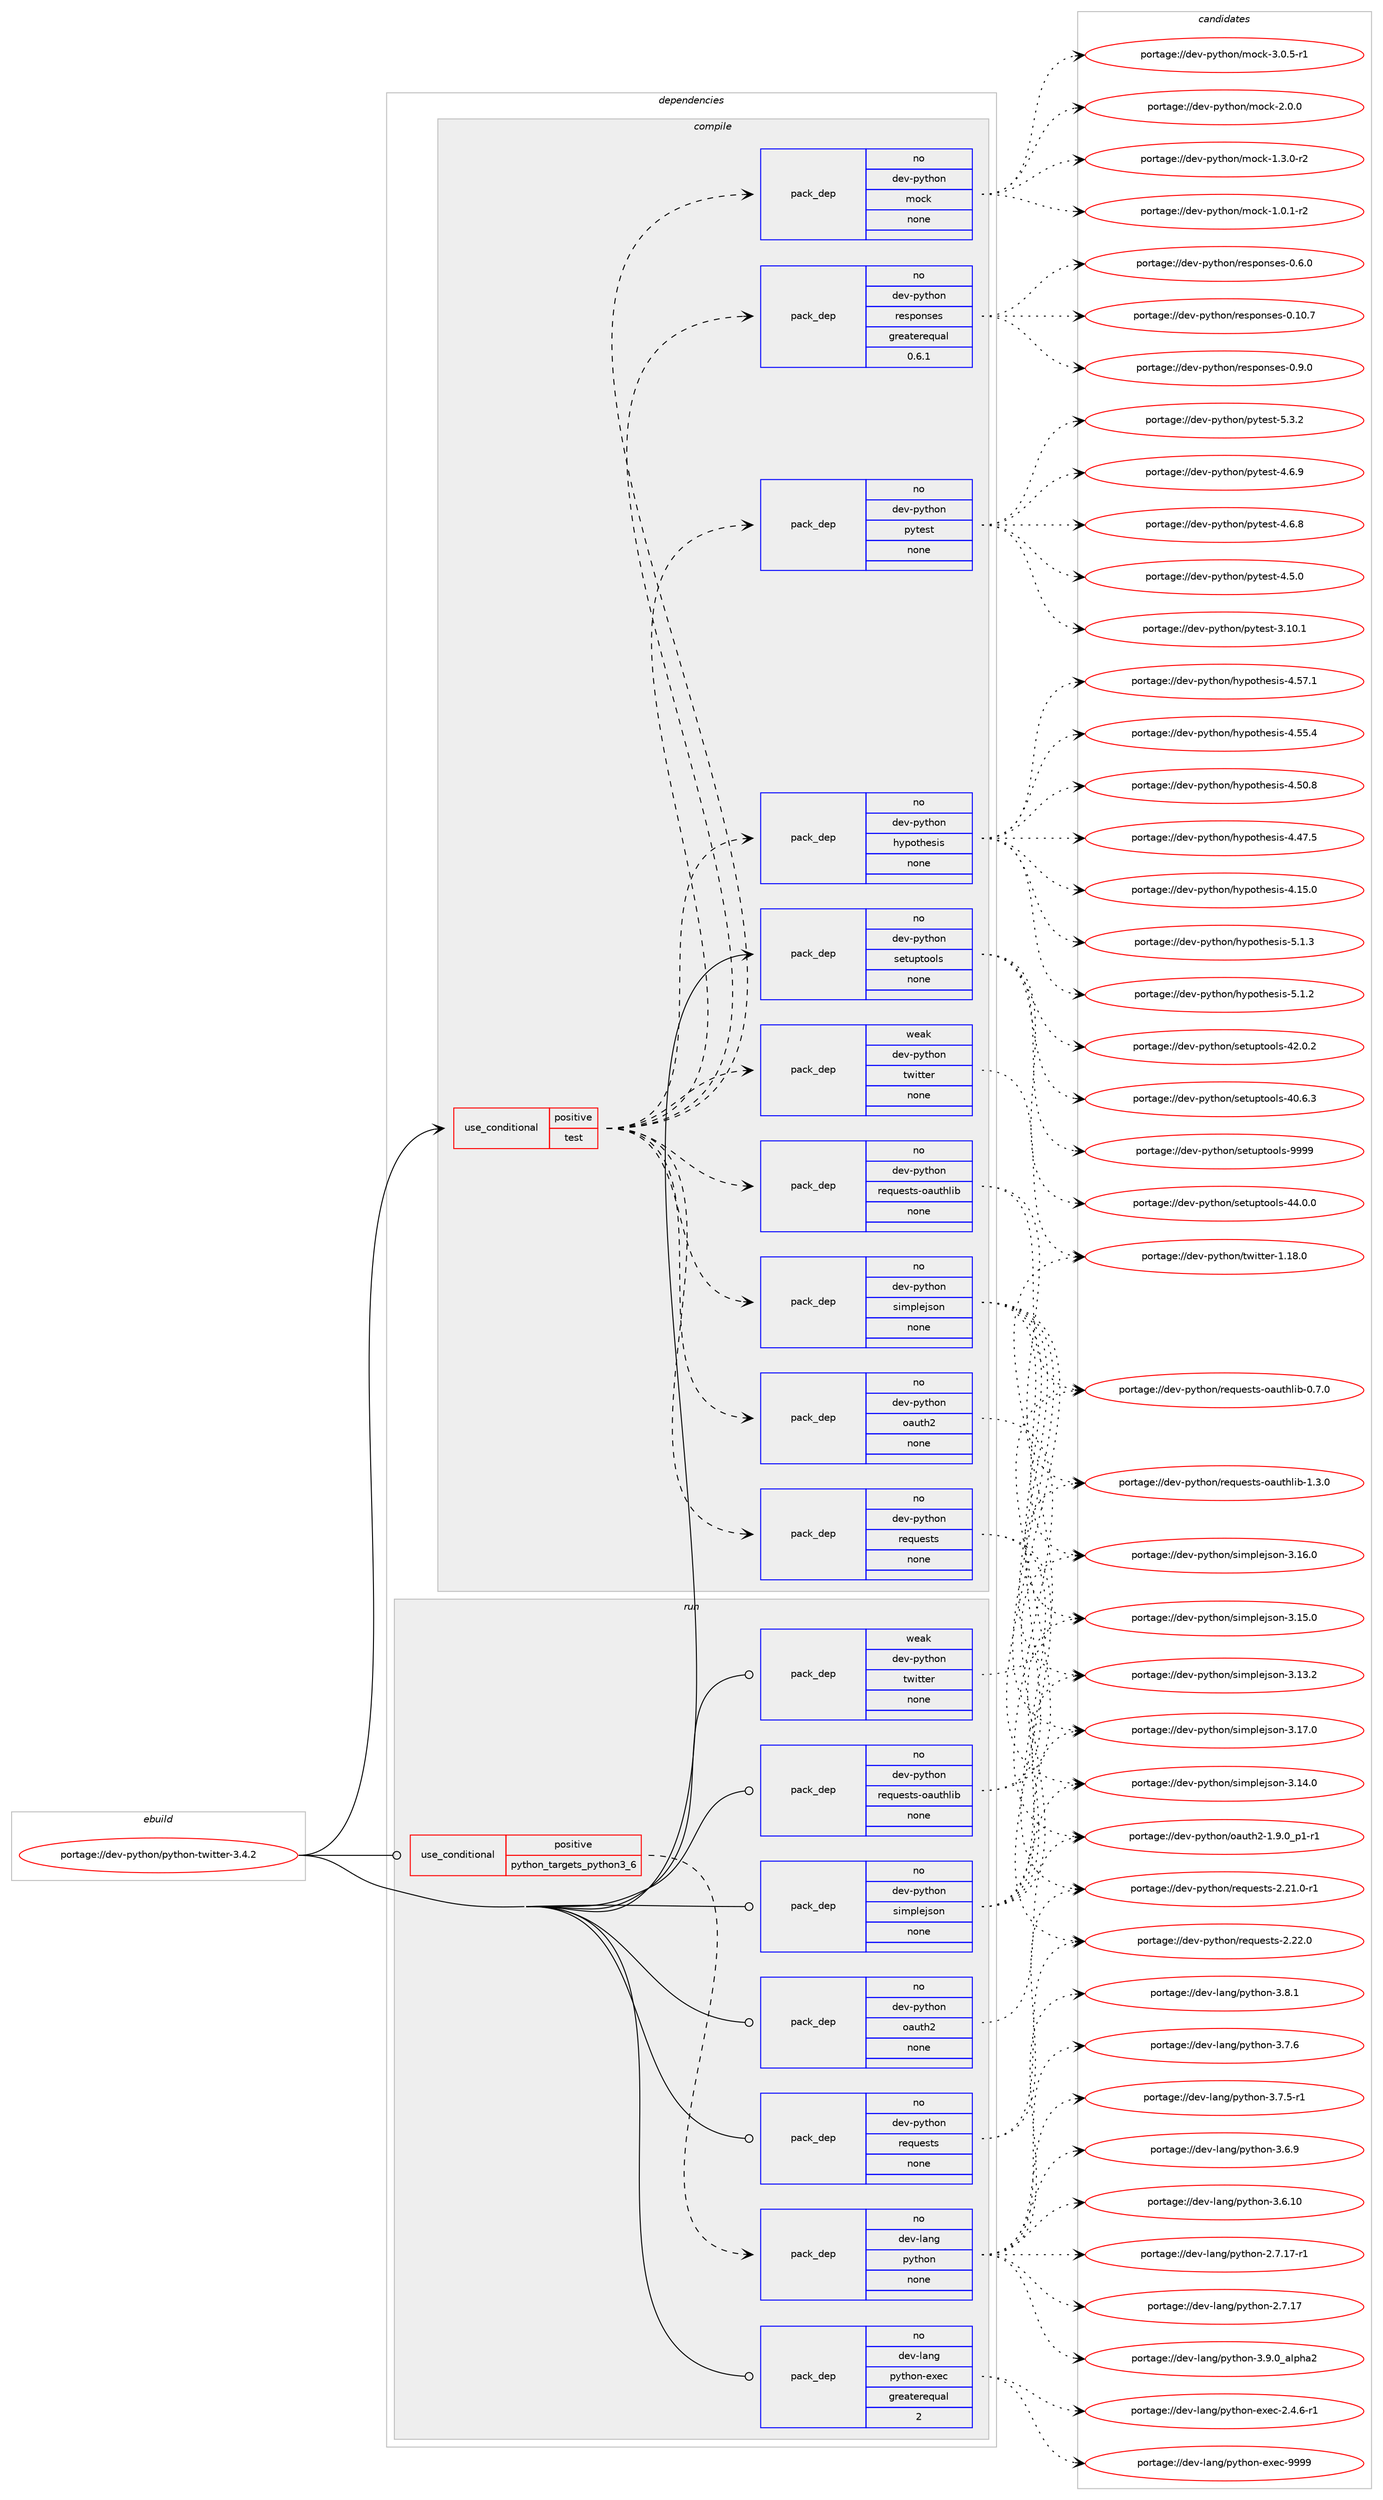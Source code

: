 digraph prolog {

# *************
# Graph options
# *************

newrank=true;
concentrate=true;
compound=true;
graph [rankdir=LR,fontname=Helvetica,fontsize=10,ranksep=1.5];#, ranksep=2.5, nodesep=0.2];
edge  [arrowhead=vee];
node  [fontname=Helvetica,fontsize=10];

# **********
# The ebuild
# **********

subgraph cluster_leftcol {
color=gray;
rank=same;
label=<<i>ebuild</i>>;
id [label="portage://dev-python/python-twitter-3.4.2", color=red, width=4, href="../dev-python/python-twitter-3.4.2.svg"];
}

# ****************
# The dependencies
# ****************

subgraph cluster_midcol {
color=gray;
label=<<i>dependencies</i>>;
subgraph cluster_compile {
fillcolor="#eeeeee";
style=filled;
label=<<i>compile</i>>;
subgraph cond107460 {
dependency430628 [label=<<TABLE BORDER="0" CELLBORDER="1" CELLSPACING="0" CELLPADDING="4"><TR><TD ROWSPAN="3" CELLPADDING="10">use_conditional</TD></TR><TR><TD>positive</TD></TR><TR><TD>test</TD></TR></TABLE>>, shape=none, color=red];
subgraph pack318256 {
dependency430629 [label=<<TABLE BORDER="0" CELLBORDER="1" CELLSPACING="0" CELLPADDING="4" WIDTH="220"><TR><TD ROWSPAN="6" CELLPADDING="30">pack_dep</TD></TR><TR><TD WIDTH="110">weak</TD></TR><TR><TD>dev-python</TD></TR><TR><TD>twitter</TD></TR><TR><TD>none</TD></TR><TR><TD></TD></TR></TABLE>>, shape=none, color=blue];
}
dependency430628:e -> dependency430629:w [weight=20,style="dashed",arrowhead="vee"];
subgraph pack318257 {
dependency430630 [label=<<TABLE BORDER="0" CELLBORDER="1" CELLSPACING="0" CELLPADDING="4" WIDTH="220"><TR><TD ROWSPAN="6" CELLPADDING="30">pack_dep</TD></TR><TR><TD WIDTH="110">no</TD></TR><TR><TD>dev-python</TD></TR><TR><TD>oauth2</TD></TR><TR><TD>none</TD></TR><TR><TD></TD></TR></TABLE>>, shape=none, color=blue];
}
dependency430628:e -> dependency430630:w [weight=20,style="dashed",arrowhead="vee"];
subgraph pack318258 {
dependency430631 [label=<<TABLE BORDER="0" CELLBORDER="1" CELLSPACING="0" CELLPADDING="4" WIDTH="220"><TR><TD ROWSPAN="6" CELLPADDING="30">pack_dep</TD></TR><TR><TD WIDTH="110">no</TD></TR><TR><TD>dev-python</TD></TR><TR><TD>simplejson</TD></TR><TR><TD>none</TD></TR><TR><TD></TD></TR></TABLE>>, shape=none, color=blue];
}
dependency430628:e -> dependency430631:w [weight=20,style="dashed",arrowhead="vee"];
subgraph pack318259 {
dependency430632 [label=<<TABLE BORDER="0" CELLBORDER="1" CELLSPACING="0" CELLPADDING="4" WIDTH="220"><TR><TD ROWSPAN="6" CELLPADDING="30">pack_dep</TD></TR><TR><TD WIDTH="110">no</TD></TR><TR><TD>dev-python</TD></TR><TR><TD>requests</TD></TR><TR><TD>none</TD></TR><TR><TD></TD></TR></TABLE>>, shape=none, color=blue];
}
dependency430628:e -> dependency430632:w [weight=20,style="dashed",arrowhead="vee"];
subgraph pack318260 {
dependency430633 [label=<<TABLE BORDER="0" CELLBORDER="1" CELLSPACING="0" CELLPADDING="4" WIDTH="220"><TR><TD ROWSPAN="6" CELLPADDING="30">pack_dep</TD></TR><TR><TD WIDTH="110">no</TD></TR><TR><TD>dev-python</TD></TR><TR><TD>requests-oauthlib</TD></TR><TR><TD>none</TD></TR><TR><TD></TD></TR></TABLE>>, shape=none, color=blue];
}
dependency430628:e -> dependency430633:w [weight=20,style="dashed",arrowhead="vee"];
subgraph pack318261 {
dependency430634 [label=<<TABLE BORDER="0" CELLBORDER="1" CELLSPACING="0" CELLPADDING="4" WIDTH="220"><TR><TD ROWSPAN="6" CELLPADDING="30">pack_dep</TD></TR><TR><TD WIDTH="110">no</TD></TR><TR><TD>dev-python</TD></TR><TR><TD>responses</TD></TR><TR><TD>greaterequal</TD></TR><TR><TD>0.6.1</TD></TR></TABLE>>, shape=none, color=blue];
}
dependency430628:e -> dependency430634:w [weight=20,style="dashed",arrowhead="vee"];
subgraph pack318262 {
dependency430635 [label=<<TABLE BORDER="0" CELLBORDER="1" CELLSPACING="0" CELLPADDING="4" WIDTH="220"><TR><TD ROWSPAN="6" CELLPADDING="30">pack_dep</TD></TR><TR><TD WIDTH="110">no</TD></TR><TR><TD>dev-python</TD></TR><TR><TD>mock</TD></TR><TR><TD>none</TD></TR><TR><TD></TD></TR></TABLE>>, shape=none, color=blue];
}
dependency430628:e -> dependency430635:w [weight=20,style="dashed",arrowhead="vee"];
subgraph pack318263 {
dependency430636 [label=<<TABLE BORDER="0" CELLBORDER="1" CELLSPACING="0" CELLPADDING="4" WIDTH="220"><TR><TD ROWSPAN="6" CELLPADDING="30">pack_dep</TD></TR><TR><TD WIDTH="110">no</TD></TR><TR><TD>dev-python</TD></TR><TR><TD>hypothesis</TD></TR><TR><TD>none</TD></TR><TR><TD></TD></TR></TABLE>>, shape=none, color=blue];
}
dependency430628:e -> dependency430636:w [weight=20,style="dashed",arrowhead="vee"];
subgraph pack318264 {
dependency430637 [label=<<TABLE BORDER="0" CELLBORDER="1" CELLSPACING="0" CELLPADDING="4" WIDTH="220"><TR><TD ROWSPAN="6" CELLPADDING="30">pack_dep</TD></TR><TR><TD WIDTH="110">no</TD></TR><TR><TD>dev-python</TD></TR><TR><TD>pytest</TD></TR><TR><TD>none</TD></TR><TR><TD></TD></TR></TABLE>>, shape=none, color=blue];
}
dependency430628:e -> dependency430637:w [weight=20,style="dashed",arrowhead="vee"];
}
id:e -> dependency430628:w [weight=20,style="solid",arrowhead="vee"];
subgraph pack318265 {
dependency430638 [label=<<TABLE BORDER="0" CELLBORDER="1" CELLSPACING="0" CELLPADDING="4" WIDTH="220"><TR><TD ROWSPAN="6" CELLPADDING="30">pack_dep</TD></TR><TR><TD WIDTH="110">no</TD></TR><TR><TD>dev-python</TD></TR><TR><TD>setuptools</TD></TR><TR><TD>none</TD></TR><TR><TD></TD></TR></TABLE>>, shape=none, color=blue];
}
id:e -> dependency430638:w [weight=20,style="solid",arrowhead="vee"];
}
subgraph cluster_compileandrun {
fillcolor="#eeeeee";
style=filled;
label=<<i>compile and run</i>>;
}
subgraph cluster_run {
fillcolor="#eeeeee";
style=filled;
label=<<i>run</i>>;
subgraph cond107461 {
dependency430639 [label=<<TABLE BORDER="0" CELLBORDER="1" CELLSPACING="0" CELLPADDING="4"><TR><TD ROWSPAN="3" CELLPADDING="10">use_conditional</TD></TR><TR><TD>positive</TD></TR><TR><TD>python_targets_python3_6</TD></TR></TABLE>>, shape=none, color=red];
subgraph pack318266 {
dependency430640 [label=<<TABLE BORDER="0" CELLBORDER="1" CELLSPACING="0" CELLPADDING="4" WIDTH="220"><TR><TD ROWSPAN="6" CELLPADDING="30">pack_dep</TD></TR><TR><TD WIDTH="110">no</TD></TR><TR><TD>dev-lang</TD></TR><TR><TD>python</TD></TR><TR><TD>none</TD></TR><TR><TD></TD></TR></TABLE>>, shape=none, color=blue];
}
dependency430639:e -> dependency430640:w [weight=20,style="dashed",arrowhead="vee"];
}
id:e -> dependency430639:w [weight=20,style="solid",arrowhead="odot"];
subgraph pack318267 {
dependency430641 [label=<<TABLE BORDER="0" CELLBORDER="1" CELLSPACING="0" CELLPADDING="4" WIDTH="220"><TR><TD ROWSPAN="6" CELLPADDING="30">pack_dep</TD></TR><TR><TD WIDTH="110">no</TD></TR><TR><TD>dev-lang</TD></TR><TR><TD>python-exec</TD></TR><TR><TD>greaterequal</TD></TR><TR><TD>2</TD></TR></TABLE>>, shape=none, color=blue];
}
id:e -> dependency430641:w [weight=20,style="solid",arrowhead="odot"];
subgraph pack318268 {
dependency430642 [label=<<TABLE BORDER="0" CELLBORDER="1" CELLSPACING="0" CELLPADDING="4" WIDTH="220"><TR><TD ROWSPAN="6" CELLPADDING="30">pack_dep</TD></TR><TR><TD WIDTH="110">no</TD></TR><TR><TD>dev-python</TD></TR><TR><TD>oauth2</TD></TR><TR><TD>none</TD></TR><TR><TD></TD></TR></TABLE>>, shape=none, color=blue];
}
id:e -> dependency430642:w [weight=20,style="solid",arrowhead="odot"];
subgraph pack318269 {
dependency430643 [label=<<TABLE BORDER="0" CELLBORDER="1" CELLSPACING="0" CELLPADDING="4" WIDTH="220"><TR><TD ROWSPAN="6" CELLPADDING="30">pack_dep</TD></TR><TR><TD WIDTH="110">no</TD></TR><TR><TD>dev-python</TD></TR><TR><TD>requests</TD></TR><TR><TD>none</TD></TR><TR><TD></TD></TR></TABLE>>, shape=none, color=blue];
}
id:e -> dependency430643:w [weight=20,style="solid",arrowhead="odot"];
subgraph pack318270 {
dependency430644 [label=<<TABLE BORDER="0" CELLBORDER="1" CELLSPACING="0" CELLPADDING="4" WIDTH="220"><TR><TD ROWSPAN="6" CELLPADDING="30">pack_dep</TD></TR><TR><TD WIDTH="110">no</TD></TR><TR><TD>dev-python</TD></TR><TR><TD>requests-oauthlib</TD></TR><TR><TD>none</TD></TR><TR><TD></TD></TR></TABLE>>, shape=none, color=blue];
}
id:e -> dependency430644:w [weight=20,style="solid",arrowhead="odot"];
subgraph pack318271 {
dependency430645 [label=<<TABLE BORDER="0" CELLBORDER="1" CELLSPACING="0" CELLPADDING="4" WIDTH="220"><TR><TD ROWSPAN="6" CELLPADDING="30">pack_dep</TD></TR><TR><TD WIDTH="110">no</TD></TR><TR><TD>dev-python</TD></TR><TR><TD>simplejson</TD></TR><TR><TD>none</TD></TR><TR><TD></TD></TR></TABLE>>, shape=none, color=blue];
}
id:e -> dependency430645:w [weight=20,style="solid",arrowhead="odot"];
subgraph pack318272 {
dependency430646 [label=<<TABLE BORDER="0" CELLBORDER="1" CELLSPACING="0" CELLPADDING="4" WIDTH="220"><TR><TD ROWSPAN="6" CELLPADDING="30">pack_dep</TD></TR><TR><TD WIDTH="110">weak</TD></TR><TR><TD>dev-python</TD></TR><TR><TD>twitter</TD></TR><TR><TD>none</TD></TR><TR><TD></TD></TR></TABLE>>, shape=none, color=blue];
}
id:e -> dependency430646:w [weight=20,style="solid",arrowhead="odot"];
}
}

# **************
# The candidates
# **************

subgraph cluster_choices {
rank=same;
color=gray;
label=<<i>candidates</i>>;

subgraph choice318256 {
color=black;
nodesep=1;
choice100101118451121211161041111104711611910511611610111445494649564648 [label="portage://dev-python/twitter-1.18.0", color=red, width=4,href="../dev-python/twitter-1.18.0.svg"];
dependency430629:e -> choice100101118451121211161041111104711611910511611610111445494649564648:w [style=dotted,weight="100"];
}
subgraph choice318257 {
color=black;
nodesep=1;
choice1001011184511212111610411111047111971171161045045494657464895112494511449 [label="portage://dev-python/oauth2-1.9.0_p1-r1", color=red, width=4,href="../dev-python/oauth2-1.9.0_p1-r1.svg"];
dependency430630:e -> choice1001011184511212111610411111047111971171161045045494657464895112494511449:w [style=dotted,weight="100"];
}
subgraph choice318258 {
color=black;
nodesep=1;
choice100101118451121211161041111104711510510911210810110611511111045514649554648 [label="portage://dev-python/simplejson-3.17.0", color=red, width=4,href="../dev-python/simplejson-3.17.0.svg"];
choice100101118451121211161041111104711510510911210810110611511111045514649544648 [label="portage://dev-python/simplejson-3.16.0", color=red, width=4,href="../dev-python/simplejson-3.16.0.svg"];
choice100101118451121211161041111104711510510911210810110611511111045514649534648 [label="portage://dev-python/simplejson-3.15.0", color=red, width=4,href="../dev-python/simplejson-3.15.0.svg"];
choice100101118451121211161041111104711510510911210810110611511111045514649524648 [label="portage://dev-python/simplejson-3.14.0", color=red, width=4,href="../dev-python/simplejson-3.14.0.svg"];
choice100101118451121211161041111104711510510911210810110611511111045514649514650 [label="portage://dev-python/simplejson-3.13.2", color=red, width=4,href="../dev-python/simplejson-3.13.2.svg"];
dependency430631:e -> choice100101118451121211161041111104711510510911210810110611511111045514649554648:w [style=dotted,weight="100"];
dependency430631:e -> choice100101118451121211161041111104711510510911210810110611511111045514649544648:w [style=dotted,weight="100"];
dependency430631:e -> choice100101118451121211161041111104711510510911210810110611511111045514649534648:w [style=dotted,weight="100"];
dependency430631:e -> choice100101118451121211161041111104711510510911210810110611511111045514649524648:w [style=dotted,weight="100"];
dependency430631:e -> choice100101118451121211161041111104711510510911210810110611511111045514649514650:w [style=dotted,weight="100"];
}
subgraph choice318259 {
color=black;
nodesep=1;
choice100101118451121211161041111104711410111311710111511611545504650504648 [label="portage://dev-python/requests-2.22.0", color=red, width=4,href="../dev-python/requests-2.22.0.svg"];
choice1001011184511212111610411111047114101113117101115116115455046504946484511449 [label="portage://dev-python/requests-2.21.0-r1", color=red, width=4,href="../dev-python/requests-2.21.0-r1.svg"];
dependency430632:e -> choice100101118451121211161041111104711410111311710111511611545504650504648:w [style=dotted,weight="100"];
dependency430632:e -> choice1001011184511212111610411111047114101113117101115116115455046504946484511449:w [style=dotted,weight="100"];
}
subgraph choice318260 {
color=black;
nodesep=1;
choice1001011184511212111610411111047114101113117101115116115451119711711610410810598454946514648 [label="portage://dev-python/requests-oauthlib-1.3.0", color=red, width=4,href="../dev-python/requests-oauthlib-1.3.0.svg"];
choice1001011184511212111610411111047114101113117101115116115451119711711610410810598454846554648 [label="portage://dev-python/requests-oauthlib-0.7.0", color=red, width=4,href="../dev-python/requests-oauthlib-0.7.0.svg"];
dependency430633:e -> choice1001011184511212111610411111047114101113117101115116115451119711711610410810598454946514648:w [style=dotted,weight="100"];
dependency430633:e -> choice1001011184511212111610411111047114101113117101115116115451119711711610410810598454846554648:w [style=dotted,weight="100"];
}
subgraph choice318261 {
color=black;
nodesep=1;
choice1001011184511212111610411111047114101115112111110115101115454846574648 [label="portage://dev-python/responses-0.9.0", color=red, width=4,href="../dev-python/responses-0.9.0.svg"];
choice1001011184511212111610411111047114101115112111110115101115454846544648 [label="portage://dev-python/responses-0.6.0", color=red, width=4,href="../dev-python/responses-0.6.0.svg"];
choice100101118451121211161041111104711410111511211111011510111545484649484655 [label="portage://dev-python/responses-0.10.7", color=red, width=4,href="../dev-python/responses-0.10.7.svg"];
dependency430634:e -> choice1001011184511212111610411111047114101115112111110115101115454846574648:w [style=dotted,weight="100"];
dependency430634:e -> choice1001011184511212111610411111047114101115112111110115101115454846544648:w [style=dotted,weight="100"];
dependency430634:e -> choice100101118451121211161041111104711410111511211111011510111545484649484655:w [style=dotted,weight="100"];
}
subgraph choice318262 {
color=black;
nodesep=1;
choice1001011184511212111610411111047109111991074551464846534511449 [label="portage://dev-python/mock-3.0.5-r1", color=red, width=4,href="../dev-python/mock-3.0.5-r1.svg"];
choice100101118451121211161041111104710911199107455046484648 [label="portage://dev-python/mock-2.0.0", color=red, width=4,href="../dev-python/mock-2.0.0.svg"];
choice1001011184511212111610411111047109111991074549465146484511450 [label="portage://dev-python/mock-1.3.0-r2", color=red, width=4,href="../dev-python/mock-1.3.0-r2.svg"];
choice1001011184511212111610411111047109111991074549464846494511450 [label="portage://dev-python/mock-1.0.1-r2", color=red, width=4,href="../dev-python/mock-1.0.1-r2.svg"];
dependency430635:e -> choice1001011184511212111610411111047109111991074551464846534511449:w [style=dotted,weight="100"];
dependency430635:e -> choice100101118451121211161041111104710911199107455046484648:w [style=dotted,weight="100"];
dependency430635:e -> choice1001011184511212111610411111047109111991074549465146484511450:w [style=dotted,weight="100"];
dependency430635:e -> choice1001011184511212111610411111047109111991074549464846494511450:w [style=dotted,weight="100"];
}
subgraph choice318263 {
color=black;
nodesep=1;
choice1001011184511212111610411111047104121112111116104101115105115455346494651 [label="portage://dev-python/hypothesis-5.1.3", color=red, width=4,href="../dev-python/hypothesis-5.1.3.svg"];
choice1001011184511212111610411111047104121112111116104101115105115455346494650 [label="portage://dev-python/hypothesis-5.1.2", color=red, width=4,href="../dev-python/hypothesis-5.1.2.svg"];
choice100101118451121211161041111104710412111211111610410111510511545524653554649 [label="portage://dev-python/hypothesis-4.57.1", color=red, width=4,href="../dev-python/hypothesis-4.57.1.svg"];
choice100101118451121211161041111104710412111211111610410111510511545524653534652 [label="portage://dev-python/hypothesis-4.55.4", color=red, width=4,href="../dev-python/hypothesis-4.55.4.svg"];
choice100101118451121211161041111104710412111211111610410111510511545524653484656 [label="portage://dev-python/hypothesis-4.50.8", color=red, width=4,href="../dev-python/hypothesis-4.50.8.svg"];
choice100101118451121211161041111104710412111211111610410111510511545524652554653 [label="portage://dev-python/hypothesis-4.47.5", color=red, width=4,href="../dev-python/hypothesis-4.47.5.svg"];
choice100101118451121211161041111104710412111211111610410111510511545524649534648 [label="portage://dev-python/hypothesis-4.15.0", color=red, width=4,href="../dev-python/hypothesis-4.15.0.svg"];
dependency430636:e -> choice1001011184511212111610411111047104121112111116104101115105115455346494651:w [style=dotted,weight="100"];
dependency430636:e -> choice1001011184511212111610411111047104121112111116104101115105115455346494650:w [style=dotted,weight="100"];
dependency430636:e -> choice100101118451121211161041111104710412111211111610410111510511545524653554649:w [style=dotted,weight="100"];
dependency430636:e -> choice100101118451121211161041111104710412111211111610410111510511545524653534652:w [style=dotted,weight="100"];
dependency430636:e -> choice100101118451121211161041111104710412111211111610410111510511545524653484656:w [style=dotted,weight="100"];
dependency430636:e -> choice100101118451121211161041111104710412111211111610410111510511545524652554653:w [style=dotted,weight="100"];
dependency430636:e -> choice100101118451121211161041111104710412111211111610410111510511545524649534648:w [style=dotted,weight="100"];
}
subgraph choice318264 {
color=black;
nodesep=1;
choice1001011184511212111610411111047112121116101115116455346514650 [label="portage://dev-python/pytest-5.3.2", color=red, width=4,href="../dev-python/pytest-5.3.2.svg"];
choice1001011184511212111610411111047112121116101115116455246544657 [label="portage://dev-python/pytest-4.6.9", color=red, width=4,href="../dev-python/pytest-4.6.9.svg"];
choice1001011184511212111610411111047112121116101115116455246544656 [label="portage://dev-python/pytest-4.6.8", color=red, width=4,href="../dev-python/pytest-4.6.8.svg"];
choice1001011184511212111610411111047112121116101115116455246534648 [label="portage://dev-python/pytest-4.5.0", color=red, width=4,href="../dev-python/pytest-4.5.0.svg"];
choice100101118451121211161041111104711212111610111511645514649484649 [label="portage://dev-python/pytest-3.10.1", color=red, width=4,href="../dev-python/pytest-3.10.1.svg"];
dependency430637:e -> choice1001011184511212111610411111047112121116101115116455346514650:w [style=dotted,weight="100"];
dependency430637:e -> choice1001011184511212111610411111047112121116101115116455246544657:w [style=dotted,weight="100"];
dependency430637:e -> choice1001011184511212111610411111047112121116101115116455246544656:w [style=dotted,weight="100"];
dependency430637:e -> choice1001011184511212111610411111047112121116101115116455246534648:w [style=dotted,weight="100"];
dependency430637:e -> choice100101118451121211161041111104711212111610111511645514649484649:w [style=dotted,weight="100"];
}
subgraph choice318265 {
color=black;
nodesep=1;
choice10010111845112121116104111110471151011161171121161111111081154557575757 [label="portage://dev-python/setuptools-9999", color=red, width=4,href="../dev-python/setuptools-9999.svg"];
choice100101118451121211161041111104711510111611711211611111110811545525246484648 [label="portage://dev-python/setuptools-44.0.0", color=red, width=4,href="../dev-python/setuptools-44.0.0.svg"];
choice100101118451121211161041111104711510111611711211611111110811545525046484650 [label="portage://dev-python/setuptools-42.0.2", color=red, width=4,href="../dev-python/setuptools-42.0.2.svg"];
choice100101118451121211161041111104711510111611711211611111110811545524846544651 [label="portage://dev-python/setuptools-40.6.3", color=red, width=4,href="../dev-python/setuptools-40.6.3.svg"];
dependency430638:e -> choice10010111845112121116104111110471151011161171121161111111081154557575757:w [style=dotted,weight="100"];
dependency430638:e -> choice100101118451121211161041111104711510111611711211611111110811545525246484648:w [style=dotted,weight="100"];
dependency430638:e -> choice100101118451121211161041111104711510111611711211611111110811545525046484650:w [style=dotted,weight="100"];
dependency430638:e -> choice100101118451121211161041111104711510111611711211611111110811545524846544651:w [style=dotted,weight="100"];
}
subgraph choice318266 {
color=black;
nodesep=1;
choice10010111845108971101034711212111610411111045514657464895971081121049750 [label="portage://dev-lang/python-3.9.0_alpha2", color=red, width=4,href="../dev-lang/python-3.9.0_alpha2.svg"];
choice100101118451089711010347112121116104111110455146564649 [label="portage://dev-lang/python-3.8.1", color=red, width=4,href="../dev-lang/python-3.8.1.svg"];
choice100101118451089711010347112121116104111110455146554654 [label="portage://dev-lang/python-3.7.6", color=red, width=4,href="../dev-lang/python-3.7.6.svg"];
choice1001011184510897110103471121211161041111104551465546534511449 [label="portage://dev-lang/python-3.7.5-r1", color=red, width=4,href="../dev-lang/python-3.7.5-r1.svg"];
choice100101118451089711010347112121116104111110455146544657 [label="portage://dev-lang/python-3.6.9", color=red, width=4,href="../dev-lang/python-3.6.9.svg"];
choice10010111845108971101034711212111610411111045514654464948 [label="portage://dev-lang/python-3.6.10", color=red, width=4,href="../dev-lang/python-3.6.10.svg"];
choice100101118451089711010347112121116104111110455046554649554511449 [label="portage://dev-lang/python-2.7.17-r1", color=red, width=4,href="../dev-lang/python-2.7.17-r1.svg"];
choice10010111845108971101034711212111610411111045504655464955 [label="portage://dev-lang/python-2.7.17", color=red, width=4,href="../dev-lang/python-2.7.17.svg"];
dependency430640:e -> choice10010111845108971101034711212111610411111045514657464895971081121049750:w [style=dotted,weight="100"];
dependency430640:e -> choice100101118451089711010347112121116104111110455146564649:w [style=dotted,weight="100"];
dependency430640:e -> choice100101118451089711010347112121116104111110455146554654:w [style=dotted,weight="100"];
dependency430640:e -> choice1001011184510897110103471121211161041111104551465546534511449:w [style=dotted,weight="100"];
dependency430640:e -> choice100101118451089711010347112121116104111110455146544657:w [style=dotted,weight="100"];
dependency430640:e -> choice10010111845108971101034711212111610411111045514654464948:w [style=dotted,weight="100"];
dependency430640:e -> choice100101118451089711010347112121116104111110455046554649554511449:w [style=dotted,weight="100"];
dependency430640:e -> choice10010111845108971101034711212111610411111045504655464955:w [style=dotted,weight="100"];
}
subgraph choice318267 {
color=black;
nodesep=1;
choice10010111845108971101034711212111610411111045101120101994557575757 [label="portage://dev-lang/python-exec-9999", color=red, width=4,href="../dev-lang/python-exec-9999.svg"];
choice10010111845108971101034711212111610411111045101120101994550465246544511449 [label="portage://dev-lang/python-exec-2.4.6-r1", color=red, width=4,href="../dev-lang/python-exec-2.4.6-r1.svg"];
dependency430641:e -> choice10010111845108971101034711212111610411111045101120101994557575757:w [style=dotted,weight="100"];
dependency430641:e -> choice10010111845108971101034711212111610411111045101120101994550465246544511449:w [style=dotted,weight="100"];
}
subgraph choice318268 {
color=black;
nodesep=1;
choice1001011184511212111610411111047111971171161045045494657464895112494511449 [label="portage://dev-python/oauth2-1.9.0_p1-r1", color=red, width=4,href="../dev-python/oauth2-1.9.0_p1-r1.svg"];
dependency430642:e -> choice1001011184511212111610411111047111971171161045045494657464895112494511449:w [style=dotted,weight="100"];
}
subgraph choice318269 {
color=black;
nodesep=1;
choice100101118451121211161041111104711410111311710111511611545504650504648 [label="portage://dev-python/requests-2.22.0", color=red, width=4,href="../dev-python/requests-2.22.0.svg"];
choice1001011184511212111610411111047114101113117101115116115455046504946484511449 [label="portage://dev-python/requests-2.21.0-r1", color=red, width=4,href="../dev-python/requests-2.21.0-r1.svg"];
dependency430643:e -> choice100101118451121211161041111104711410111311710111511611545504650504648:w [style=dotted,weight="100"];
dependency430643:e -> choice1001011184511212111610411111047114101113117101115116115455046504946484511449:w [style=dotted,weight="100"];
}
subgraph choice318270 {
color=black;
nodesep=1;
choice1001011184511212111610411111047114101113117101115116115451119711711610410810598454946514648 [label="portage://dev-python/requests-oauthlib-1.3.0", color=red, width=4,href="../dev-python/requests-oauthlib-1.3.0.svg"];
choice1001011184511212111610411111047114101113117101115116115451119711711610410810598454846554648 [label="portage://dev-python/requests-oauthlib-0.7.0", color=red, width=4,href="../dev-python/requests-oauthlib-0.7.0.svg"];
dependency430644:e -> choice1001011184511212111610411111047114101113117101115116115451119711711610410810598454946514648:w [style=dotted,weight="100"];
dependency430644:e -> choice1001011184511212111610411111047114101113117101115116115451119711711610410810598454846554648:w [style=dotted,weight="100"];
}
subgraph choice318271 {
color=black;
nodesep=1;
choice100101118451121211161041111104711510510911210810110611511111045514649554648 [label="portage://dev-python/simplejson-3.17.0", color=red, width=4,href="../dev-python/simplejson-3.17.0.svg"];
choice100101118451121211161041111104711510510911210810110611511111045514649544648 [label="portage://dev-python/simplejson-3.16.0", color=red, width=4,href="../dev-python/simplejson-3.16.0.svg"];
choice100101118451121211161041111104711510510911210810110611511111045514649534648 [label="portage://dev-python/simplejson-3.15.0", color=red, width=4,href="../dev-python/simplejson-3.15.0.svg"];
choice100101118451121211161041111104711510510911210810110611511111045514649524648 [label="portage://dev-python/simplejson-3.14.0", color=red, width=4,href="../dev-python/simplejson-3.14.0.svg"];
choice100101118451121211161041111104711510510911210810110611511111045514649514650 [label="portage://dev-python/simplejson-3.13.2", color=red, width=4,href="../dev-python/simplejson-3.13.2.svg"];
dependency430645:e -> choice100101118451121211161041111104711510510911210810110611511111045514649554648:w [style=dotted,weight="100"];
dependency430645:e -> choice100101118451121211161041111104711510510911210810110611511111045514649544648:w [style=dotted,weight="100"];
dependency430645:e -> choice100101118451121211161041111104711510510911210810110611511111045514649534648:w [style=dotted,weight="100"];
dependency430645:e -> choice100101118451121211161041111104711510510911210810110611511111045514649524648:w [style=dotted,weight="100"];
dependency430645:e -> choice100101118451121211161041111104711510510911210810110611511111045514649514650:w [style=dotted,weight="100"];
}
subgraph choice318272 {
color=black;
nodesep=1;
choice100101118451121211161041111104711611910511611610111445494649564648 [label="portage://dev-python/twitter-1.18.0", color=red, width=4,href="../dev-python/twitter-1.18.0.svg"];
dependency430646:e -> choice100101118451121211161041111104711611910511611610111445494649564648:w [style=dotted,weight="100"];
}
}

}
